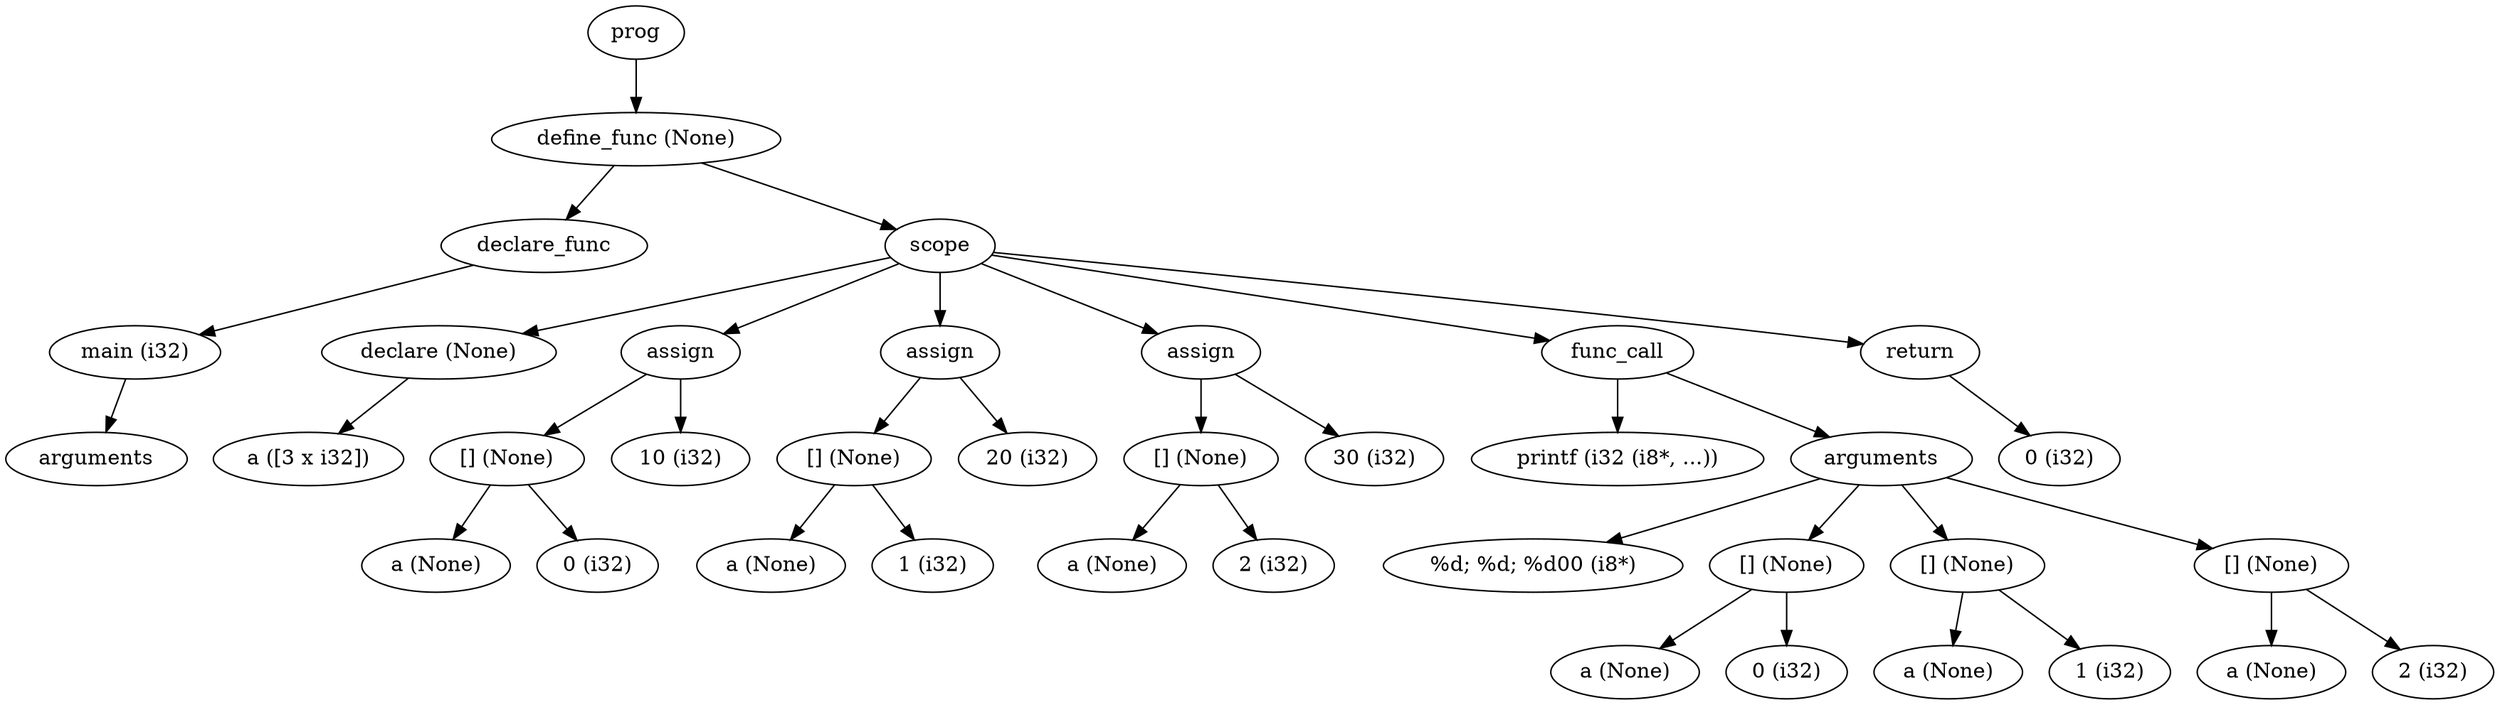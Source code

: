 digraph AST {
	node0[label="prog"]
	node1[label="define_func (None)"]
	node0->node1
	node2[label="declare_func"]
	node1->node2
	node3[label="main (i32)"]
	node2->node3
	node4[label="arguments"]
	node3->node4
	node5[label="scope"]
	node1->node5
	node6[label="declare (None)"]
	node5->node6
	node7[label="a ([3 x i32])"]
	node6->node7
	node9[label="assign"]
	node5->node9
	node10[label="[] (None)"]
	node9->node10
	node11[label="a (None)"]
	node10->node11
	node12[label="0 (i32)"]
	node10->node12
	node13[label="10 (i32)"]
	node9->node13
	node14[label="assign"]
	node5->node14
	node15[label="[] (None)"]
	node14->node15
	node16[label="a (None)"]
	node15->node16
	node17[label="1 (i32)"]
	node15->node17
	node18[label="20 (i32)"]
	node14->node18
	node19[label="assign"]
	node5->node19
	node20[label="[] (None)"]
	node19->node20
	node21[label="a (None)"]
	node20->node21
	node22[label="2 (i32)"]
	node20->node22
	node23[label="30 (i32)"]
	node19->node23
	node24[label="func_call"]
	node5->node24
	node25[label="printf (i32 (i8*, ...))"]
	node24->node25
	node26[label="arguments"]
	node24->node26
	node27[label="%d; %d; %d\00 (i8*)"]
	node26->node27
	node28[label="[] (None)"]
	node26->node28
	node29[label="a (None)"]
	node28->node29
	node30[label="0 (i32)"]
	node28->node30
	node31[label="[] (None)"]
	node26->node31
	node32[label="a (None)"]
	node31->node32
	node33[label="1 (i32)"]
	node31->node33
	node34[label="[] (None)"]
	node26->node34
	node35[label="a (None)"]
	node34->node35
	node36[label="2 (i32)"]
	node34->node36
	node37[label="return"]
	node5->node37
	node38[label="0 (i32)"]
	node37->node38
}